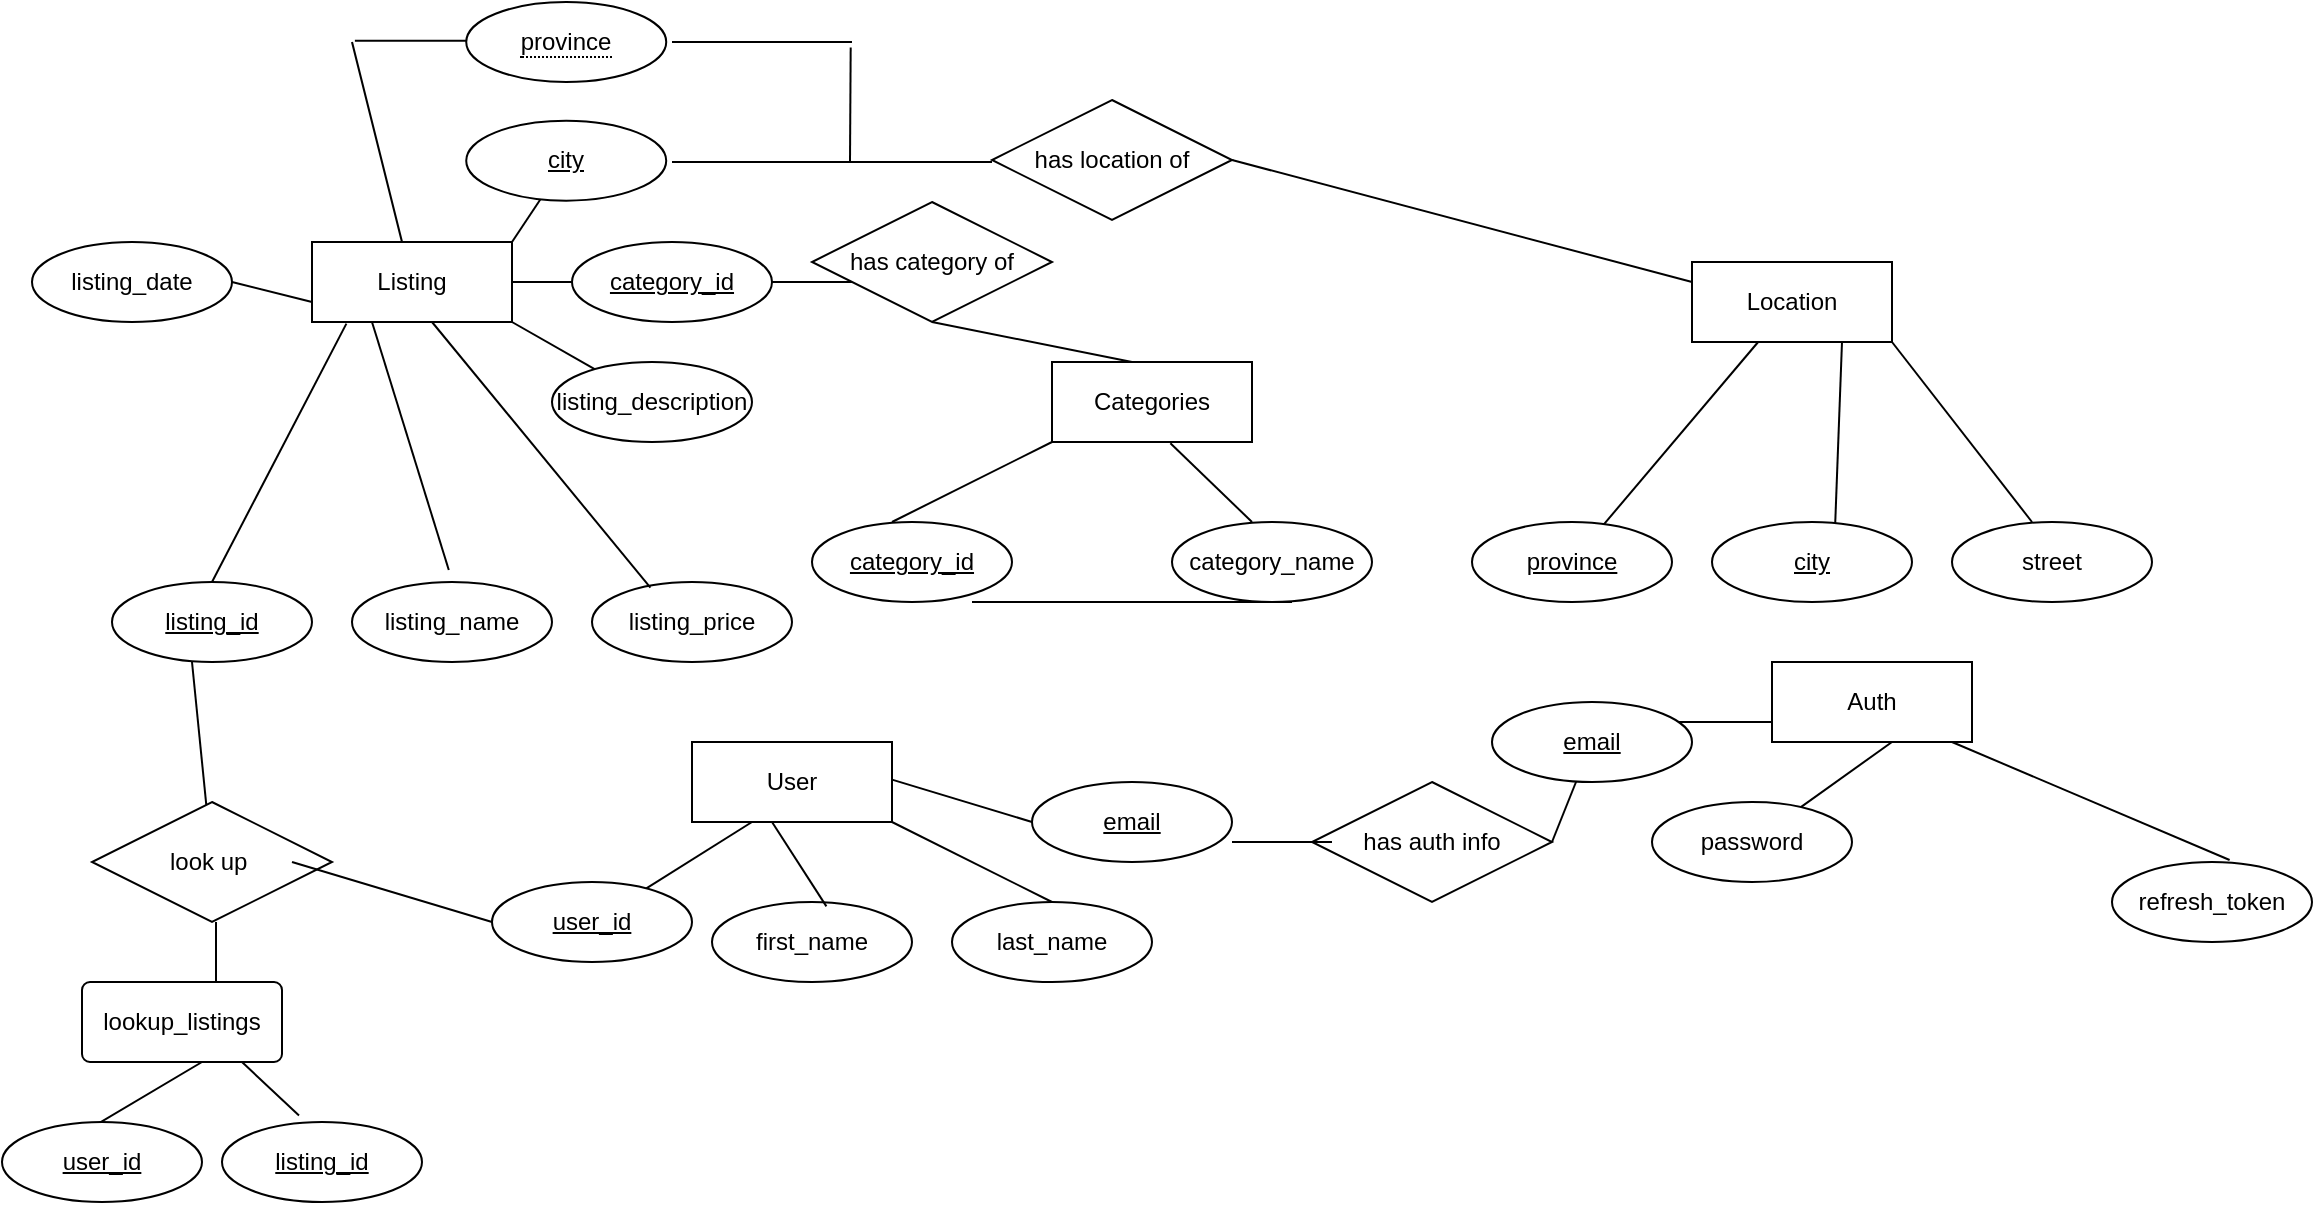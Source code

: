 <mxfile version="13.10.4" type="github">
  <diagram id="lJusU90D1SwoFdwMNqTP" name="Page-1">
    <mxGraphModel dx="2071" dy="578" grid="1" gridSize="10" guides="1" tooltips="1" connect="1" arrows="1" fold="1" page="1" pageScale="1" pageWidth="850" pageHeight="1100" math="0" shadow="0">
      <root>
        <mxCell id="0" />
        <mxCell id="1" parent="0" />
        <mxCell id="3cMcINZh52HeWopU8un9-40" value="listing_id" style="ellipse;whiteSpace=wrap;html=1;align=center;fontStyle=4;" vertex="1" parent="1">
          <mxGeometry x="-190" y="310" width="100" height="40" as="geometry" />
        </mxCell>
        <mxCell id="3cMcINZh52HeWopU8un9-41" value="User" style="whiteSpace=wrap;html=1;align=center;" vertex="1" parent="1">
          <mxGeometry x="100" y="390" width="100" height="40" as="geometry" />
        </mxCell>
        <mxCell id="3cMcINZh52HeWopU8un9-42" value="Auth&lt;br&gt;" style="whiteSpace=wrap;html=1;align=center;" vertex="1" parent="1">
          <mxGeometry x="640" y="350" width="100" height="40" as="geometry" />
        </mxCell>
        <mxCell id="3cMcINZh52HeWopU8un9-43" value="Categories" style="whiteSpace=wrap;html=1;align=center;" vertex="1" parent="1">
          <mxGeometry x="280" y="200" width="100" height="40" as="geometry" />
        </mxCell>
        <mxCell id="3cMcINZh52HeWopU8un9-44" value="Location" style="whiteSpace=wrap;html=1;align=center;" vertex="1" parent="1">
          <mxGeometry x="600" y="150" width="100" height="40" as="geometry" />
        </mxCell>
        <mxCell id="3cMcINZh52HeWopU8un9-46" value="Listing" style="whiteSpace=wrap;html=1;align=center;" vertex="1" parent="1">
          <mxGeometry x="-90" y="140" width="100" height="40" as="geometry" />
        </mxCell>
        <mxCell id="3cMcINZh52HeWopU8un9-55" value="" style="endArrow=none;html=1;rounded=0;entryX=0.172;entryY=1.02;entryDx=0;entryDy=0;entryPerimeter=0;" edge="1" parent="1" target="3cMcINZh52HeWopU8un9-46">
          <mxGeometry relative="1" as="geometry">
            <mxPoint x="-140" y="310" as="sourcePoint" />
            <mxPoint x="20" y="310" as="targetPoint" />
          </mxGeometry>
        </mxCell>
        <mxCell id="3cMcINZh52HeWopU8un9-56" value="listing_name" style="ellipse;whiteSpace=wrap;html=1;align=center;" vertex="1" parent="1">
          <mxGeometry x="-70" y="310" width="100" height="40" as="geometry" />
        </mxCell>
        <mxCell id="3cMcINZh52HeWopU8un9-57" value="listing_price" style="ellipse;whiteSpace=wrap;html=1;align=center;" vertex="1" parent="1">
          <mxGeometry x="50" y="310" width="100" height="40" as="geometry" />
        </mxCell>
        <mxCell id="3cMcINZh52HeWopU8un9-58" value="listing_description" style="ellipse;whiteSpace=wrap;html=1;align=center;" vertex="1" parent="1">
          <mxGeometry x="30" y="200" width="100" height="40" as="geometry" />
        </mxCell>
        <mxCell id="3cMcINZh52HeWopU8un9-59" value="" style="endArrow=none;html=1;rounded=0;entryX=0.484;entryY=-0.15;entryDx=0;entryDy=0;entryPerimeter=0;" edge="1" parent="1" target="3cMcINZh52HeWopU8un9-56">
          <mxGeometry relative="1" as="geometry">
            <mxPoint x="-60" y="180" as="sourcePoint" />
            <mxPoint x="100" y="180" as="targetPoint" />
          </mxGeometry>
        </mxCell>
        <mxCell id="3cMcINZh52HeWopU8un9-60" value="" style="endArrow=none;html=1;rounded=0;entryX=0.292;entryY=0.07;entryDx=0;entryDy=0;entryPerimeter=0;" edge="1" parent="1" target="3cMcINZh52HeWopU8un9-57">
          <mxGeometry relative="1" as="geometry">
            <mxPoint x="-30" y="180" as="sourcePoint" />
            <mxPoint x="130" y="180" as="targetPoint" />
          </mxGeometry>
        </mxCell>
        <mxCell id="3cMcINZh52HeWopU8un9-66" value="" style="endArrow=none;html=1;rounded=0;exitX=1;exitY=1;exitDx=0;exitDy=0;" edge="1" parent="1" source="3cMcINZh52HeWopU8un9-46" target="3cMcINZh52HeWopU8un9-58">
          <mxGeometry relative="1" as="geometry">
            <mxPoint y="170" as="sourcePoint" />
            <mxPoint x="160" y="170" as="targetPoint" />
          </mxGeometry>
        </mxCell>
        <mxCell id="3cMcINZh52HeWopU8un9-67" value="" style="endArrow=none;html=1;rounded=0;" edge="1" parent="1" source="3cMcINZh52HeWopU8un9-44" target="3cMcINZh52HeWopU8un9-68">
          <mxGeometry relative="1" as="geometry">
            <mxPoint x="540" y="400" as="sourcePoint" />
            <mxPoint x="700" y="400" as="targetPoint" />
          </mxGeometry>
        </mxCell>
        <mxCell id="3cMcINZh52HeWopU8un9-68" value="province" style="ellipse;whiteSpace=wrap;html=1;align=center;fontStyle=4;" vertex="1" parent="1">
          <mxGeometry x="490" y="280" width="100" height="40" as="geometry" />
        </mxCell>
        <mxCell id="3cMcINZh52HeWopU8un9-71" value="" style="endArrow=none;html=1;rounded=0;entryX=0;entryY=1;entryDx=0;entryDy=0;" edge="1" parent="1" target="3cMcINZh52HeWopU8un9-43">
          <mxGeometry relative="1" as="geometry">
            <mxPoint x="200" y="280" as="sourcePoint" />
            <mxPoint x="360" y="280" as="targetPoint" />
          </mxGeometry>
        </mxCell>
        <mxCell id="3cMcINZh52HeWopU8un9-73" value="category_name" style="ellipse;whiteSpace=wrap;html=1;align=center;" vertex="1" parent="1">
          <mxGeometry x="340" y="280" width="100" height="40" as="geometry" />
        </mxCell>
        <mxCell id="3cMcINZh52HeWopU8un9-75" value="" style="endArrow=none;html=1;rounded=0;entryX=0.592;entryY=1.015;entryDx=0;entryDy=0;entryPerimeter=0;" edge="1" parent="1" target="3cMcINZh52HeWopU8un9-43">
          <mxGeometry relative="1" as="geometry">
            <mxPoint x="380" y="280" as="sourcePoint" />
            <mxPoint x="540" y="280" as="targetPoint" />
          </mxGeometry>
        </mxCell>
        <mxCell id="3cMcINZh52HeWopU8un9-79" value="" style="endArrow=none;html=1;rounded=0;" edge="1" parent="1" target="3cMcINZh52HeWopU8un9-121">
          <mxGeometry relative="1" as="geometry">
            <mxPoint x="10" y="160" as="sourcePoint" />
            <mxPoint x="90" y="160" as="targetPoint" />
          </mxGeometry>
        </mxCell>
        <mxCell id="3cMcINZh52HeWopU8un9-83" value="" style="endArrow=none;html=1;rounded=0;entryX=0.5;entryY=0;entryDx=0;entryDy=0;" edge="1" parent="1">
          <mxGeometry relative="1" as="geometry">
            <mxPoint x="700" y="190" as="sourcePoint" />
            <mxPoint x="770" y="280" as="targetPoint" />
          </mxGeometry>
        </mxCell>
        <mxCell id="3cMcINZh52HeWopU8un9-84" value="" style="endArrow=none;html=1;rounded=0;entryX=0.616;entryY=0.022;entryDx=0;entryDy=0;entryPerimeter=0;exitX=0.75;exitY=1;exitDx=0;exitDy=0;" edge="1" parent="1" source="3cMcINZh52HeWopU8un9-44" target="3cMcINZh52HeWopU8un9-154">
          <mxGeometry relative="1" as="geometry">
            <mxPoint x="560" y="219.5" as="sourcePoint" />
            <mxPoint x="682.8" y="284.6" as="targetPoint" />
          </mxGeometry>
        </mxCell>
        <mxCell id="3cMcINZh52HeWopU8un9-86" value="" style="endArrow=none;html=1;rounded=0;exitX=1;exitY=0;exitDx=0;exitDy=0;" edge="1" parent="1" source="3cMcINZh52HeWopU8un9-46" target="3cMcINZh52HeWopU8un9-122">
          <mxGeometry relative="1" as="geometry">
            <mxPoint x="-40" y="120" as="sourcePoint" />
            <mxPoint x="37.117" y="99.325" as="targetPoint" />
          </mxGeometry>
        </mxCell>
        <mxCell id="3cMcINZh52HeWopU8un9-90" value="password" style="ellipse;whiteSpace=wrap;html=1;align=center;" vertex="1" parent="1">
          <mxGeometry x="580" y="420" width="100" height="40" as="geometry" />
        </mxCell>
        <mxCell id="3cMcINZh52HeWopU8un9-92" value="refresh_token" style="ellipse;whiteSpace=wrap;html=1;align=center;" vertex="1" parent="1">
          <mxGeometry x="810" y="450" width="100" height="40" as="geometry" />
        </mxCell>
        <mxCell id="3cMcINZh52HeWopU8un9-94" value="" style="endArrow=none;html=1;rounded=0;" edge="1" parent="1" target="3cMcINZh52HeWopU8un9-90">
          <mxGeometry relative="1" as="geometry">
            <mxPoint x="700" y="390" as="sourcePoint" />
            <mxPoint x="860" y="390" as="targetPoint" />
          </mxGeometry>
        </mxCell>
        <mxCell id="3cMcINZh52HeWopU8un9-95" value="" style="endArrow=none;html=1;rounded=0;entryX=0.588;entryY=-0.025;entryDx=0;entryDy=0;entryPerimeter=0;" edge="1" parent="1" target="3cMcINZh52HeWopU8un9-92">
          <mxGeometry relative="1" as="geometry">
            <mxPoint x="730" y="390" as="sourcePoint" />
            <mxPoint x="890" y="390" as="targetPoint" />
          </mxGeometry>
        </mxCell>
        <mxCell id="3cMcINZh52HeWopU8un9-97" value="" style="endArrow=none;html=1;rounded=0;" edge="1" parent="1">
          <mxGeometry relative="1" as="geometry">
            <mxPoint x="580" y="380" as="sourcePoint" />
            <mxPoint x="640" y="380" as="targetPoint" />
          </mxGeometry>
        </mxCell>
        <mxCell id="3cMcINZh52HeWopU8un9-100" value="first_name" style="ellipse;whiteSpace=wrap;html=1;align=center;" vertex="1" parent="1">
          <mxGeometry x="110" y="470" width="100" height="40" as="geometry" />
        </mxCell>
        <mxCell id="3cMcINZh52HeWopU8un9-101" value="last_name" style="ellipse;whiteSpace=wrap;html=1;align=center;" vertex="1" parent="1">
          <mxGeometry x="230" y="470" width="100" height="40" as="geometry" />
        </mxCell>
        <mxCell id="3cMcINZh52HeWopU8un9-105" value="listing_date" style="ellipse;whiteSpace=wrap;html=1;align=center;" vertex="1" parent="1">
          <mxGeometry x="-230" y="140" width="100" height="40" as="geometry" />
        </mxCell>
        <mxCell id="3cMcINZh52HeWopU8un9-107" value="" style="endArrow=none;html=1;rounded=0;exitX=1;exitY=0.5;exitDx=0;exitDy=0;" edge="1" parent="1" source="3cMcINZh52HeWopU8un9-105">
          <mxGeometry relative="1" as="geometry">
            <mxPoint x="-250" y="170" as="sourcePoint" />
            <mxPoint x="-90" y="170" as="targetPoint" />
          </mxGeometry>
        </mxCell>
        <mxCell id="3cMcINZh52HeWopU8un9-108" value="" style="endArrow=none;html=1;rounded=0;" edge="1" parent="1">
          <mxGeometry relative="1" as="geometry">
            <mxPoint x="77.179" y="463.213" as="sourcePoint" />
            <mxPoint x="130" y="430" as="targetPoint" />
          </mxGeometry>
        </mxCell>
        <mxCell id="3cMcINZh52HeWopU8un9-109" value="" style="endArrow=none;html=1;rounded=0;entryX=0.572;entryY=0.055;entryDx=0;entryDy=0;entryPerimeter=0;" edge="1" parent="1" target="3cMcINZh52HeWopU8un9-100">
          <mxGeometry relative="1" as="geometry">
            <mxPoint x="140" y="430" as="sourcePoint" />
            <mxPoint x="300" y="430" as="targetPoint" />
          </mxGeometry>
        </mxCell>
        <mxCell id="3cMcINZh52HeWopU8un9-110" value="" style="endArrow=none;html=1;rounded=0;entryX=0.5;entryY=0;entryDx=0;entryDy=0;" edge="1" parent="1" target="3cMcINZh52HeWopU8un9-101">
          <mxGeometry relative="1" as="geometry">
            <mxPoint x="200" y="430" as="sourcePoint" />
            <mxPoint x="360" y="430" as="targetPoint" />
          </mxGeometry>
        </mxCell>
        <mxCell id="3cMcINZh52HeWopU8un9-111" value="lookup_listings" style="rounded=1;arcSize=10;whiteSpace=wrap;html=1;align=center;" vertex="1" parent="1">
          <mxGeometry x="-205" y="510" width="100" height="40" as="geometry" />
        </mxCell>
        <mxCell id="3cMcINZh52HeWopU8un9-113" value="" style="endArrow=none;html=1;rounded=0;entryX=0.39;entryY=0.154;entryDx=0;entryDy=0;entryPerimeter=0;" edge="1" parent="1">
          <mxGeometry relative="1" as="geometry">
            <mxPoint x="-145" y="550" as="sourcePoint" />
            <mxPoint x="-206" y="586.16" as="targetPoint" />
          </mxGeometry>
        </mxCell>
        <mxCell id="3cMcINZh52HeWopU8un9-118" value="category_id" style="ellipse;whiteSpace=wrap;html=1;align=center;fontStyle=4;" vertex="1" parent="1">
          <mxGeometry x="160" y="280" width="100" height="40" as="geometry" />
        </mxCell>
        <mxCell id="3cMcINZh52HeWopU8un9-119" value="user_id" style="ellipse;whiteSpace=wrap;html=1;align=center;fontStyle=4;" vertex="1" parent="1">
          <mxGeometry y="460" width="100" height="40" as="geometry" />
        </mxCell>
        <mxCell id="3cMcINZh52HeWopU8un9-120" value="email" style="ellipse;whiteSpace=wrap;html=1;align=center;fontStyle=4;" vertex="1" parent="1">
          <mxGeometry x="500" y="370" width="100" height="40" as="geometry" />
        </mxCell>
        <mxCell id="3cMcINZh52HeWopU8un9-121" value="category_id" style="ellipse;whiteSpace=wrap;html=1;align=center;fontStyle=4;" vertex="1" parent="1">
          <mxGeometry x="40" y="140" width="100" height="40" as="geometry" />
        </mxCell>
        <mxCell id="3cMcINZh52HeWopU8un9-122" value="city" style="ellipse;whiteSpace=wrap;html=1;align=center;fontStyle=4;" vertex="1" parent="1">
          <mxGeometry x="-12.883" y="79.325" width="100" height="40" as="geometry" />
        </mxCell>
        <mxCell id="3cMcINZh52HeWopU8un9-123" value="user_id" style="ellipse;whiteSpace=wrap;html=1;align=center;fontStyle=4;" vertex="1" parent="1">
          <mxGeometry x="-245" y="580" width="100" height="40" as="geometry" />
        </mxCell>
        <mxCell id="3cMcINZh52HeWopU8un9-124" value="listing_id" style="ellipse;whiteSpace=wrap;html=1;align=center;fontStyle=4;" vertex="1" parent="1">
          <mxGeometry x="-135" y="580" width="100" height="40" as="geometry" />
        </mxCell>
        <mxCell id="3cMcINZh52HeWopU8un9-125" value="" style="endArrow=none;html=1;rounded=0;entryX=0.385;entryY=-0.081;entryDx=0;entryDy=0;entryPerimeter=0;" edge="1" parent="1" target="3cMcINZh52HeWopU8un9-124">
          <mxGeometry relative="1" as="geometry">
            <mxPoint x="-125" y="550" as="sourcePoint" />
            <mxPoint x="-26.5" y="596.76" as="targetPoint" />
          </mxGeometry>
        </mxCell>
        <mxCell id="3cMcINZh52HeWopU8un9-126" value="email" style="ellipse;whiteSpace=wrap;html=1;align=center;fontStyle=4;" vertex="1" parent="1">
          <mxGeometry x="270" y="410" width="100" height="40" as="geometry" />
        </mxCell>
        <mxCell id="3cMcINZh52HeWopU8un9-127" value="" style="endArrow=none;html=1;rounded=0;entryX=0;entryY=0.5;entryDx=0;entryDy=0;" edge="1" parent="1" target="3cMcINZh52HeWopU8un9-126">
          <mxGeometry relative="1" as="geometry">
            <mxPoint x="200" y="408.82" as="sourcePoint" />
            <mxPoint x="360" y="408.82" as="targetPoint" />
          </mxGeometry>
        </mxCell>
        <mxCell id="3cMcINZh52HeWopU8un9-128" value="has category of" style="shape=rhombus;perimeter=rhombusPerimeter;whiteSpace=wrap;html=1;align=center;" vertex="1" parent="1">
          <mxGeometry x="160" y="120" width="120" height="60" as="geometry" />
        </mxCell>
        <mxCell id="3cMcINZh52HeWopU8un9-130" value="" style="endArrow=none;html=1;rounded=0;entryX=0.4;entryY=0;entryDx=0;entryDy=0;entryPerimeter=0;exitX=0.5;exitY=1;exitDx=0;exitDy=0;" edge="1" parent="1" source="3cMcINZh52HeWopU8un9-128" target="3cMcINZh52HeWopU8un9-43">
          <mxGeometry relative="1" as="geometry">
            <mxPoint x="170" y="219.41" as="sourcePoint" />
            <mxPoint x="330" y="219.41" as="targetPoint" />
          </mxGeometry>
        </mxCell>
        <mxCell id="3cMcINZh52HeWopU8un9-132" value="" style="line;strokeWidth=1;rotatable=0;dashed=0;labelPosition=right;align=left;verticalAlign=middle;spacingTop=0;spacingLeft=6;points=[];portConstraint=eastwest;" vertex="1" parent="1">
          <mxGeometry x="140" y="155" width="40" height="10" as="geometry" />
        </mxCell>
        <mxCell id="3cMcINZh52HeWopU8un9-133" value="" style="endArrow=none;html=1;rounded=0;" edge="1" parent="1">
          <mxGeometry relative="1" as="geometry">
            <mxPoint x="90" y="100" as="sourcePoint" />
            <mxPoint x="250" y="100" as="targetPoint" />
          </mxGeometry>
        </mxCell>
        <mxCell id="3cMcINZh52HeWopU8un9-134" value="has location of" style="shape=rhombus;perimeter=rhombusPerimeter;whiteSpace=wrap;html=1;align=center;" vertex="1" parent="1">
          <mxGeometry x="250" y="69" width="120" height="60" as="geometry" />
        </mxCell>
        <mxCell id="3cMcINZh52HeWopU8un9-135" value="" style="endArrow=none;html=1;rounded=0;exitX=1;exitY=0.5;exitDx=0;exitDy=0;entryX=0;entryY=0.25;entryDx=0;entryDy=0;" edge="1" parent="1" source="3cMcINZh52HeWopU8un9-134" target="3cMcINZh52HeWopU8un9-44">
          <mxGeometry relative="1" as="geometry">
            <mxPoint x="490" y="98.41" as="sourcePoint" />
            <mxPoint x="650" y="98.41" as="targetPoint" />
          </mxGeometry>
        </mxCell>
        <mxCell id="3cMcINZh52HeWopU8un9-136" value="look up&amp;nbsp;" style="shape=rhombus;perimeter=rhombusPerimeter;whiteSpace=wrap;html=1;align=center;" vertex="1" parent="1">
          <mxGeometry x="-200" y="420" width="120" height="60" as="geometry" />
        </mxCell>
        <mxCell id="3cMcINZh52HeWopU8un9-137" value="" style="endArrow=none;html=1;rounded=0;" edge="1" parent="1" target="3cMcINZh52HeWopU8un9-136">
          <mxGeometry relative="1" as="geometry">
            <mxPoint x="-150" y="350" as="sourcePoint" />
            <mxPoint x="10" y="350" as="targetPoint" />
          </mxGeometry>
        </mxCell>
        <mxCell id="3cMcINZh52HeWopU8un9-138" value="" style="endArrow=none;html=1;rounded=0;" edge="1" parent="1">
          <mxGeometry relative="1" as="geometry">
            <mxPoint x="-138" y="480" as="sourcePoint" />
            <mxPoint x="-138" y="510" as="targetPoint" />
          </mxGeometry>
        </mxCell>
        <mxCell id="3cMcINZh52HeWopU8un9-140" value="" style="endArrow=none;html=1;rounded=0;entryX=0;entryY=0.5;entryDx=0;entryDy=0;" edge="1" parent="1" target="3cMcINZh52HeWopU8un9-119">
          <mxGeometry relative="1" as="geometry">
            <mxPoint x="-100" y="450" as="sourcePoint" />
            <mxPoint x="60" y="450" as="targetPoint" />
          </mxGeometry>
        </mxCell>
        <mxCell id="3cMcINZh52HeWopU8un9-144" value="has auth info" style="shape=rhombus;perimeter=rhombusPerimeter;whiteSpace=wrap;html=1;align=center;" vertex="1" parent="1">
          <mxGeometry x="410" y="410" width="120" height="60" as="geometry" />
        </mxCell>
        <mxCell id="3cMcINZh52HeWopU8un9-145" value="" style="endArrow=none;html=1;rounded=0;" edge="1" parent="1">
          <mxGeometry relative="1" as="geometry">
            <mxPoint x="370" y="440" as="sourcePoint" />
            <mxPoint x="420" y="440" as="targetPoint" />
          </mxGeometry>
        </mxCell>
        <mxCell id="3cMcINZh52HeWopU8un9-146" value="" style="endArrow=none;html=1;rounded=0;" edge="1" parent="1" target="3cMcINZh52HeWopU8un9-120">
          <mxGeometry relative="1" as="geometry">
            <mxPoint x="530" y="440" as="sourcePoint" />
            <mxPoint x="690" y="440" as="targetPoint" />
          </mxGeometry>
        </mxCell>
        <mxCell id="3cMcINZh52HeWopU8un9-148" value="" style="endArrow=none;html=1;rounded=0;" edge="1" parent="1">
          <mxGeometry relative="1" as="geometry">
            <mxPoint x="-68.56" y="39.41" as="sourcePoint" />
            <mxPoint x="-11.44" y="39.41" as="targetPoint" />
            <Array as="points">
              <mxPoint x="-28.56" y="39.41" />
            </Array>
          </mxGeometry>
        </mxCell>
        <mxCell id="3cMcINZh52HeWopU8un9-149" value="" style="endArrow=none;html=1;rounded=0;" edge="1" parent="1">
          <mxGeometry relative="1" as="geometry">
            <mxPoint x="240" y="320" as="sourcePoint" />
            <mxPoint x="400" y="320" as="targetPoint" />
          </mxGeometry>
        </mxCell>
        <mxCell id="3cMcINZh52HeWopU8un9-150" value="" style="endArrow=none;html=1;rounded=0;" edge="1" parent="1">
          <mxGeometry relative="1" as="geometry">
            <mxPoint x="240" y="320" as="sourcePoint" />
            <mxPoint x="400" y="320" as="targetPoint" />
          </mxGeometry>
        </mxCell>
        <mxCell id="3cMcINZh52HeWopU8un9-151" value="" style="endArrow=none;html=1;rounded=0;" edge="1" parent="1">
          <mxGeometry relative="1" as="geometry">
            <mxPoint x="240" y="320" as="sourcePoint" />
            <mxPoint x="400" y="320" as="targetPoint" />
          </mxGeometry>
        </mxCell>
        <mxCell id="3cMcINZh52HeWopU8un9-152" value="" style="endArrow=none;html=1;rounded=0;" edge="1" parent="1" source="3cMcINZh52HeWopU8un9-46">
          <mxGeometry relative="1" as="geometry">
            <mxPoint x="-170" y="90" as="sourcePoint" />
            <mxPoint x="-70" y="40" as="targetPoint" />
          </mxGeometry>
        </mxCell>
        <mxCell id="3cMcINZh52HeWopU8un9-153" value="&lt;span style=&quot;border-bottom: 1px dotted&quot;&gt;province&lt;/span&gt;" style="ellipse;whiteSpace=wrap;html=1;align=center;" vertex="1" parent="1">
          <mxGeometry x="-12.88" y="20" width="100" height="40" as="geometry" />
        </mxCell>
        <mxCell id="3cMcINZh52HeWopU8un9-154" value="city" style="ellipse;whiteSpace=wrap;html=1;align=center;fontStyle=4;" vertex="1" parent="1">
          <mxGeometry x="610" y="280" width="100" height="40" as="geometry" />
        </mxCell>
        <mxCell id="3cMcINZh52HeWopU8un9-155" value="street" style="ellipse;whiteSpace=wrap;html=1;align=center;" vertex="1" parent="1">
          <mxGeometry x="730" y="280" width="100" height="40" as="geometry" />
        </mxCell>
        <mxCell id="3cMcINZh52HeWopU8un9-156" value="" style="line;strokeWidth=1;rotatable=0;dashed=0;labelPosition=right;align=left;verticalAlign=middle;spacingTop=0;spacingLeft=6;points=[];portConstraint=eastwest;" vertex="1" parent="1">
          <mxGeometry x="90" y="35" width="60" height="10" as="geometry" />
        </mxCell>
        <mxCell id="3cMcINZh52HeWopU8un9-157" value="" style="line;strokeWidth=1;rotatable=0;dashed=0;labelPosition=right;align=left;verticalAlign=middle;spacingTop=0;spacingLeft=6;points=[];portConstraint=eastwest;" vertex="1" parent="1">
          <mxGeometry x="120" y="35" width="60" height="10" as="geometry" />
        </mxCell>
        <mxCell id="3cMcINZh52HeWopU8un9-158" value="" style="endArrow=none;html=1;rounded=0;exitX=0.989;exitY=0.776;exitDx=0;exitDy=0;exitPerimeter=0;" edge="1" parent="1" source="3cMcINZh52HeWopU8un9-157">
          <mxGeometry relative="1" as="geometry">
            <mxPoint x="100" y="67.82" as="sourcePoint" />
            <mxPoint x="179" y="100" as="targetPoint" />
          </mxGeometry>
        </mxCell>
      </root>
    </mxGraphModel>
  </diagram>
</mxfile>
